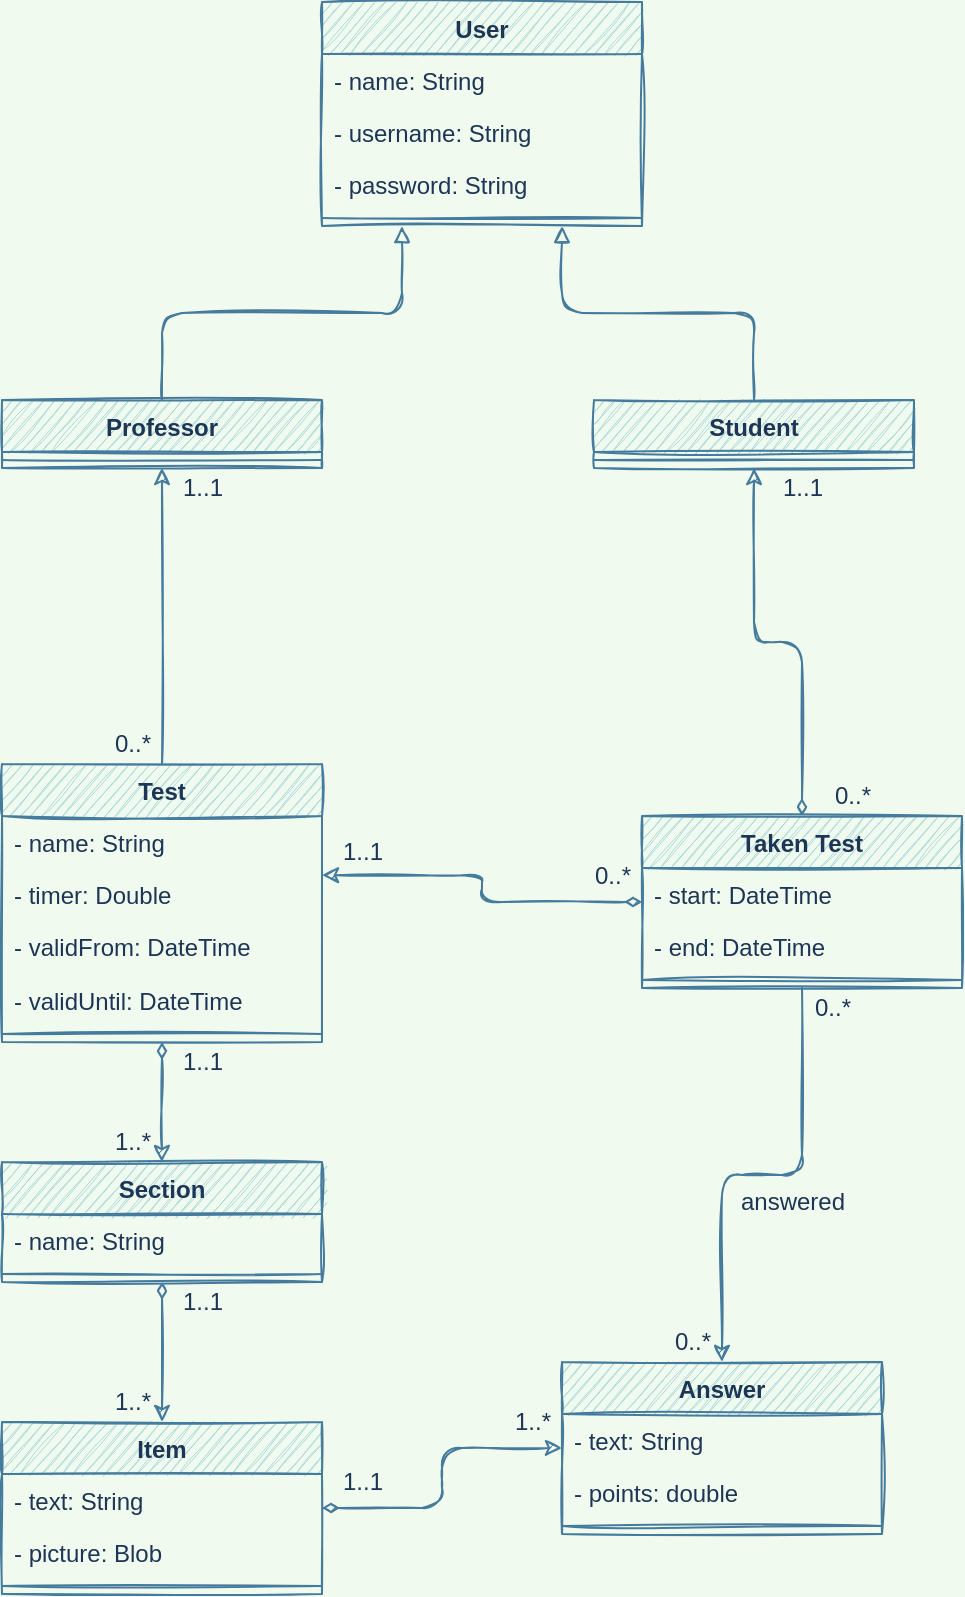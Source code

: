 <mxfile version="15.4.0" type="device"><diagram id="C5RBs43oDa-KdzZeNtuy" name="Page-1"><mxGraphModel dx="946" dy="594" grid="1" gridSize="10" guides="1" tooltips="1" connect="1" arrows="1" fold="1" page="1" pageScale="1" pageWidth="827" pageHeight="1169" background="#F1FAEE" math="0" shadow="0"><root><mxCell id="WIyWlLk6GJQsqaUBKTNV-0"/><mxCell id="WIyWlLk6GJQsqaUBKTNV-1" parent="WIyWlLk6GJQsqaUBKTNV-0"/><mxCell id="XVHfwJziIN32Ga-uE1S6-6" value="User" style="swimlane;fontStyle=1;align=center;verticalAlign=top;childLayout=stackLayout;horizontal=1;startSize=26;horizontalStack=0;resizeParent=1;resizeParentMax=0;resizeLast=0;collapsible=1;marginBottom=0;fillColor=#A8DADC;strokeColor=#457B9D;fontColor=#1D3557;sketch=1;" parent="WIyWlLk6GJQsqaUBKTNV-1" vertex="1"><mxGeometry x="270" y="170" width="160" height="112" as="geometry"/></mxCell><mxCell id="XVHfwJziIN32Ga-uE1S6-30" value="- name: String" style="text;strokeColor=none;fillColor=none;align=left;verticalAlign=top;spacingLeft=4;spacingRight=4;overflow=hidden;rotatable=0;points=[[0,0.5],[1,0.5]];portConstraint=eastwest;fontColor=#1D3557;sketch=1;" parent="XVHfwJziIN32Ga-uE1S6-6" vertex="1"><mxGeometry y="26" width="160" height="26" as="geometry"/></mxCell><mxCell id="XVHfwJziIN32Ga-uE1S6-31" value="- username: String" style="text;strokeColor=none;fillColor=none;align=left;verticalAlign=top;spacingLeft=4;spacingRight=4;overflow=hidden;rotatable=0;points=[[0,0.5],[1,0.5]];portConstraint=eastwest;fontColor=#1D3557;sketch=1;" parent="XVHfwJziIN32Ga-uE1S6-6" vertex="1"><mxGeometry y="52" width="160" height="26" as="geometry"/></mxCell><mxCell id="XVHfwJziIN32Ga-uE1S6-32" value="- password: String" style="text;strokeColor=none;fillColor=none;align=left;verticalAlign=top;spacingLeft=4;spacingRight=4;overflow=hidden;rotatable=0;points=[[0,0.5],[1,0.5]];portConstraint=eastwest;fontColor=#1D3557;sketch=1;" parent="XVHfwJziIN32Ga-uE1S6-6" vertex="1"><mxGeometry y="78" width="160" height="26" as="geometry"/></mxCell><mxCell id="XVHfwJziIN32Ga-uE1S6-8" value="" style="line;strokeWidth=1;fillColor=none;align=left;verticalAlign=middle;spacingTop=-1;spacingLeft=3;spacingRight=3;rotatable=0;labelPosition=right;points=[];portConstraint=eastwest;strokeColor=#457B9D;fontColor=#1D3557;labelBackgroundColor=#F1FAEE;sketch=1;" parent="XVHfwJziIN32Ga-uE1S6-6" vertex="1"><mxGeometry y="104" width="160" height="8" as="geometry"/></mxCell><mxCell id="XVHfwJziIN32Ga-uE1S6-19" style="edgeStyle=orthogonalEdgeStyle;orthogonalLoop=1;jettySize=auto;html=1;entryX=0.25;entryY=1;entryDx=0;entryDy=0;endArrow=block;endFill=0;strokeColor=#457B9D;fontColor=#1D3557;labelBackgroundColor=#F1FAEE;sketch=1;" parent="WIyWlLk6GJQsqaUBKTNV-1" source="XVHfwJziIN32Ga-uE1S6-11" target="XVHfwJziIN32Ga-uE1S6-6" edge="1"><mxGeometry relative="1" as="geometry"/></mxCell><mxCell id="XVHfwJziIN32Ga-uE1S6-11" value="Professor" style="swimlane;fontStyle=1;align=center;verticalAlign=top;childLayout=stackLayout;horizontal=1;startSize=26;horizontalStack=0;resizeParent=1;resizeParentMax=0;resizeLast=0;collapsible=1;marginBottom=0;fillColor=#A8DADC;strokeColor=#457B9D;fontColor=#1D3557;sketch=1;" parent="WIyWlLk6GJQsqaUBKTNV-1" vertex="1"><mxGeometry x="110" y="369" width="160" height="34" as="geometry"/></mxCell><mxCell id="XVHfwJziIN32Ga-uE1S6-13" value="" style="line;strokeWidth=1;fillColor=none;align=left;verticalAlign=middle;spacingTop=-1;spacingLeft=3;spacingRight=3;rotatable=0;labelPosition=right;points=[];portConstraint=eastwest;strokeColor=#457B9D;fontColor=#1D3557;labelBackgroundColor=#F1FAEE;sketch=1;" parent="XVHfwJziIN32Ga-uE1S6-11" vertex="1"><mxGeometry y="26" width="160" height="8" as="geometry"/></mxCell><mxCell id="XVHfwJziIN32Ga-uE1S6-20" style="edgeStyle=orthogonalEdgeStyle;orthogonalLoop=1;jettySize=auto;html=1;entryX=0.75;entryY=1;entryDx=0;entryDy=0;endArrow=block;endFill=0;strokeColor=#457B9D;fontColor=#1D3557;labelBackgroundColor=#F1FAEE;sketch=1;" parent="WIyWlLk6GJQsqaUBKTNV-1" source="XVHfwJziIN32Ga-uE1S6-15" target="XVHfwJziIN32Ga-uE1S6-6" edge="1"><mxGeometry relative="1" as="geometry"/></mxCell><mxCell id="XVHfwJziIN32Ga-uE1S6-15" value="Student" style="swimlane;fontStyle=1;align=center;verticalAlign=top;childLayout=stackLayout;horizontal=1;startSize=26;horizontalStack=0;resizeParent=1;resizeParentMax=0;resizeLast=0;collapsible=1;marginBottom=0;fillColor=#A8DADC;strokeColor=#457B9D;fontColor=#1D3557;sketch=1;" parent="WIyWlLk6GJQsqaUBKTNV-1" vertex="1"><mxGeometry x="406" y="369" width="160" height="34" as="geometry"/></mxCell><mxCell id="XVHfwJziIN32Ga-uE1S6-17" value="" style="line;strokeWidth=1;fillColor=none;align=left;verticalAlign=middle;spacingTop=-1;spacingLeft=3;spacingRight=3;rotatable=0;labelPosition=right;points=[];portConstraint=eastwest;strokeColor=#457B9D;fontColor=#1D3557;labelBackgroundColor=#F1FAEE;sketch=1;" parent="XVHfwJziIN32Ga-uE1S6-15" vertex="1"><mxGeometry y="26" width="160" height="8" as="geometry"/></mxCell><mxCell id="XVHfwJziIN32Ga-uE1S6-45" style="edgeStyle=orthogonalEdgeStyle;orthogonalLoop=1;jettySize=auto;html=1;entryX=0.5;entryY=1;entryDx=0;entryDy=0;endArrow=classic;endFill=1;exitX=0.5;exitY=0;exitDx=0;exitDy=0;strokeColor=#457B9D;fontColor=#1D3557;labelBackgroundColor=#F1FAEE;sketch=1;" parent="WIyWlLk6GJQsqaUBKTNV-1" source="XVHfwJziIN32Ga-uE1S6-25" target="XVHfwJziIN32Ga-uE1S6-11" edge="1"><mxGeometry relative="1" as="geometry"><mxPoint x="200" y="530" as="sourcePoint"/></mxGeometry></mxCell><mxCell id="-p77XGddVzOUsfo-0xuC-7" style="edgeStyle=orthogonalEdgeStyle;orthogonalLoop=1;jettySize=auto;html=1;entryX=0.5;entryY=0;entryDx=0;entryDy=0;startArrow=diamondThin;startFill=1;strokeColor=#457B9D;fontColor=#1D3557;labelBackgroundColor=#F1FAEE;sketch=1;" edge="1" parent="WIyWlLk6GJQsqaUBKTNV-1" source="XVHfwJziIN32Ga-uE1S6-25" target="-p77XGddVzOUsfo-0xuC-0"><mxGeometry relative="1" as="geometry"/></mxCell><mxCell id="XVHfwJziIN32Ga-uE1S6-25" value="Test" style="swimlane;fontStyle=1;align=center;verticalAlign=top;childLayout=stackLayout;horizontal=1;startSize=26;horizontalStack=0;resizeParent=1;resizeParentMax=0;resizeLast=0;collapsible=1;marginBottom=0;fillColor=#A8DADC;strokeColor=#457B9D;fontColor=#1D3557;sketch=1;" parent="WIyWlLk6GJQsqaUBKTNV-1" vertex="1"><mxGeometry x="110" y="551" width="160" height="139" as="geometry"/></mxCell><mxCell id="XVHfwJziIN32Ga-uE1S6-61" value="- name: String" style="text;strokeColor=none;fillColor=none;align=left;verticalAlign=top;spacingLeft=4;spacingRight=4;overflow=hidden;rotatable=0;points=[[0,0.5],[1,0.5]];portConstraint=eastwest;fontColor=#1D3557;sketch=1;" parent="XVHfwJziIN32Ga-uE1S6-25" vertex="1"><mxGeometry y="26" width="160" height="26" as="geometry"/></mxCell><mxCell id="-p77XGddVzOUsfo-0xuC-16" value="- timer: Double" style="text;strokeColor=none;fillColor=none;align=left;verticalAlign=top;spacingLeft=4;spacingRight=4;overflow=hidden;rotatable=0;points=[[0,0.5],[1,0.5]];portConstraint=eastwest;fontColor=#1D3557;sketch=1;" vertex="1" parent="XVHfwJziIN32Ga-uE1S6-25"><mxGeometry y="52" width="160" height="26" as="geometry"/></mxCell><mxCell id="-p77XGddVzOUsfo-0xuC-14" value="- validFrom: DateTime" style="text;strokeColor=none;fillColor=none;align=left;verticalAlign=top;spacingLeft=4;spacingRight=4;overflow=hidden;rotatable=0;points=[[0,0.5],[1,0.5]];portConstraint=eastwest;fontColor=#1D3557;sketch=1;" vertex="1" parent="XVHfwJziIN32Ga-uE1S6-25"><mxGeometry y="78" width="160" height="27" as="geometry"/></mxCell><mxCell id="XVHfwJziIN32Ga-uE1S6-29" value="- validUntil: DateTime" style="text;strokeColor=none;fillColor=none;align=left;verticalAlign=top;spacingLeft=4;spacingRight=4;overflow=hidden;rotatable=0;points=[[0,0.5],[1,0.5]];portConstraint=eastwest;fontColor=#1D3557;sketch=1;" parent="XVHfwJziIN32Ga-uE1S6-25" vertex="1"><mxGeometry y="105" width="160" height="26" as="geometry"/></mxCell><mxCell id="XVHfwJziIN32Ga-uE1S6-27" value="" style="line;strokeWidth=1;fillColor=none;align=left;verticalAlign=middle;spacingTop=-1;spacingLeft=3;spacingRight=3;rotatable=0;labelPosition=right;points=[];portConstraint=eastwest;strokeColor=#457B9D;fontColor=#1D3557;labelBackgroundColor=#F1FAEE;sketch=1;" parent="XVHfwJziIN32Ga-uE1S6-25" vertex="1"><mxGeometry y="131" width="160" height="8" as="geometry"/></mxCell><mxCell id="XVHfwJziIN32Ga-uE1S6-33" value="Item" style="swimlane;fontStyle=1;align=center;verticalAlign=top;childLayout=stackLayout;horizontal=1;startSize=26;horizontalStack=0;resizeParent=1;resizeParentMax=0;resizeLast=0;collapsible=1;marginBottom=0;fillColor=#A8DADC;strokeColor=#457B9D;fontColor=#1D3557;sketch=1;" parent="WIyWlLk6GJQsqaUBKTNV-1" vertex="1"><mxGeometry x="110" y="880" width="160" height="86" as="geometry"/></mxCell><mxCell id="XVHfwJziIN32Ga-uE1S6-41" value="- text: String" style="text;strokeColor=none;fillColor=none;align=left;verticalAlign=top;spacingLeft=4;spacingRight=4;overflow=hidden;rotatable=0;points=[[0,0.5],[1,0.5]];portConstraint=eastwest;fontColor=#1D3557;sketch=1;" parent="XVHfwJziIN32Ga-uE1S6-33" vertex="1"><mxGeometry y="26" width="160" height="26" as="geometry"/></mxCell><mxCell id="XVHfwJziIN32Ga-uE1S6-34" value="- picture: Blob" style="text;strokeColor=none;fillColor=none;align=left;verticalAlign=top;spacingLeft=4;spacingRight=4;overflow=hidden;rotatable=0;points=[[0,0.5],[1,0.5]];portConstraint=eastwest;fontColor=#1D3557;sketch=1;" parent="XVHfwJziIN32Ga-uE1S6-33" vertex="1"><mxGeometry y="52" width="160" height="26" as="geometry"/></mxCell><mxCell id="XVHfwJziIN32Ga-uE1S6-35" value="" style="line;strokeWidth=1;fillColor=none;align=left;verticalAlign=middle;spacingTop=-1;spacingLeft=3;spacingRight=3;rotatable=0;labelPosition=right;points=[];portConstraint=eastwest;strokeColor=#457B9D;fontColor=#1D3557;labelBackgroundColor=#F1FAEE;sketch=1;" parent="XVHfwJziIN32Ga-uE1S6-33" vertex="1"><mxGeometry y="78" width="160" height="8" as="geometry"/></mxCell><mxCell id="XVHfwJziIN32Ga-uE1S6-37" value="Answer" style="swimlane;fontStyle=1;align=center;verticalAlign=top;childLayout=stackLayout;horizontal=1;startSize=26;horizontalStack=0;resizeParent=1;resizeParentMax=0;resizeLast=0;collapsible=1;marginBottom=0;fillColor=#A8DADC;strokeColor=#457B9D;fontColor=#1D3557;sketch=1;" parent="WIyWlLk6GJQsqaUBKTNV-1" vertex="1"><mxGeometry x="390" y="850" width="160" height="86" as="geometry"/></mxCell><mxCell id="XVHfwJziIN32Ga-uE1S6-38" value="- text: String" style="text;strokeColor=none;fillColor=none;align=left;verticalAlign=top;spacingLeft=4;spacingRight=4;overflow=hidden;rotatable=0;points=[[0,0.5],[1,0.5]];portConstraint=eastwest;fontColor=#1D3557;sketch=1;" parent="XVHfwJziIN32Ga-uE1S6-37" vertex="1"><mxGeometry y="26" width="160" height="26" as="geometry"/></mxCell><mxCell id="XVHfwJziIN32Ga-uE1S6-44" value="- points: double" style="text;strokeColor=none;fillColor=none;align=left;verticalAlign=top;spacingLeft=4;spacingRight=4;overflow=hidden;rotatable=0;points=[[0,0.5],[1,0.5]];portConstraint=eastwest;fontColor=#1D3557;sketch=1;" parent="XVHfwJziIN32Ga-uE1S6-37" vertex="1"><mxGeometry y="52" width="160" height="26" as="geometry"/></mxCell><mxCell id="XVHfwJziIN32Ga-uE1S6-39" value="" style="line;strokeWidth=1;fillColor=none;align=left;verticalAlign=middle;spacingTop=-1;spacingLeft=3;spacingRight=3;rotatable=0;labelPosition=right;points=[];portConstraint=eastwest;strokeColor=#457B9D;fontColor=#1D3557;labelBackgroundColor=#F1FAEE;sketch=1;" parent="XVHfwJziIN32Ga-uE1S6-37" vertex="1"><mxGeometry y="78" width="160" height="8" as="geometry"/></mxCell><mxCell id="XVHfwJziIN32Ga-uE1S6-49" value="1..1" style="text;html=1;align=center;verticalAlign=middle;resizable=0;points=[];autosize=1;strokeColor=none;fillColor=none;fontColor=#1D3557;sketch=1;" parent="WIyWlLk6GJQsqaUBKTNV-1" vertex="1"><mxGeometry x="190" y="403" width="40" height="20" as="geometry"/></mxCell><mxCell id="XVHfwJziIN32Ga-uE1S6-50" value="0..*" style="text;html=1;align=center;verticalAlign=middle;resizable=0;points=[];autosize=1;strokeColor=none;fillColor=none;fontColor=#1D3557;sketch=1;" parent="WIyWlLk6GJQsqaUBKTNV-1" vertex="1"><mxGeometry x="160" y="531" width="30" height="20" as="geometry"/></mxCell><mxCell id="XVHfwJziIN32Ga-uE1S6-59" style="edgeStyle=orthogonalEdgeStyle;orthogonalLoop=1;jettySize=auto;html=1;entryX=1;entryY=0.4;entryDx=0;entryDy=0;entryPerimeter=0;endArrow=classic;endFill=1;startArrow=diamondThin;startFill=1;strokeColor=#457B9D;fontColor=#1D3557;labelBackgroundColor=#F1FAEE;sketch=1;" parent="WIyWlLk6GJQsqaUBKTNV-1" source="XVHfwJziIN32Ga-uE1S6-55" target="XVHfwJziIN32Ga-uE1S6-25" edge="1"><mxGeometry relative="1" as="geometry"/></mxCell><mxCell id="XVHfwJziIN32Ga-uE1S6-60" style="edgeStyle=orthogonalEdgeStyle;orthogonalLoop=1;jettySize=auto;html=1;entryX=0.5;entryY=1;entryDx=0;entryDy=0;startArrow=diamondThin;startFill=1;endArrow=classic;endFill=1;strokeColor=#457B9D;fontColor=#1D3557;labelBackgroundColor=#F1FAEE;sketch=1;" parent="WIyWlLk6GJQsqaUBKTNV-1" source="XVHfwJziIN32Ga-uE1S6-55" target="XVHfwJziIN32Ga-uE1S6-15" edge="1"><mxGeometry relative="1" as="geometry"/></mxCell><mxCell id="-p77XGddVzOUsfo-0xuC-19" style="edgeStyle=orthogonalEdgeStyle;orthogonalLoop=1;jettySize=auto;html=1;startArrow=none;startFill=0;strokeColor=#457B9D;fontColor=#1D3557;labelBackgroundColor=#F1FAEE;sketch=1;" edge="1" parent="WIyWlLk6GJQsqaUBKTNV-1" source="XVHfwJziIN32Ga-uE1S6-55" target="XVHfwJziIN32Ga-uE1S6-37"><mxGeometry relative="1" as="geometry"/></mxCell><mxCell id="XVHfwJziIN32Ga-uE1S6-55" value="Taken Test" style="swimlane;fontStyle=1;align=center;verticalAlign=top;childLayout=stackLayout;horizontal=1;startSize=26;horizontalStack=0;resizeParent=1;resizeParentMax=0;resizeLast=0;collapsible=1;marginBottom=0;fillColor=#A8DADC;strokeColor=#457B9D;fontColor=#1D3557;sketch=1;" parent="WIyWlLk6GJQsqaUBKTNV-1" vertex="1"><mxGeometry x="430" y="577" width="160" height="86" as="geometry"/></mxCell><mxCell id="XVHfwJziIN32Ga-uE1S6-56" value="- start: DateTime" style="text;strokeColor=none;fillColor=none;align=left;verticalAlign=top;spacingLeft=4;spacingRight=4;overflow=hidden;rotatable=0;points=[[0,0.5],[1,0.5]];portConstraint=eastwest;fontColor=#1D3557;sketch=1;" parent="XVHfwJziIN32Ga-uE1S6-55" vertex="1"><mxGeometry y="26" width="160" height="26" as="geometry"/></mxCell><mxCell id="XVHfwJziIN32Ga-uE1S6-57" value="- end: DateTime" style="text;strokeColor=none;fillColor=none;align=left;verticalAlign=top;spacingLeft=4;spacingRight=4;overflow=hidden;rotatable=0;points=[[0,0.5],[1,0.5]];portConstraint=eastwest;fontColor=#1D3557;sketch=1;" parent="XVHfwJziIN32Ga-uE1S6-55" vertex="1"><mxGeometry y="52" width="160" height="26" as="geometry"/></mxCell><mxCell id="XVHfwJziIN32Ga-uE1S6-58" value="" style="line;strokeWidth=1;fillColor=none;align=left;verticalAlign=middle;spacingTop=-1;spacingLeft=3;spacingRight=3;rotatable=0;labelPosition=right;points=[];portConstraint=eastwest;strokeColor=#457B9D;fontColor=#1D3557;labelBackgroundColor=#F1FAEE;sketch=1;" parent="XVHfwJziIN32Ga-uE1S6-55" vertex="1"><mxGeometry y="78" width="160" height="8" as="geometry"/></mxCell><mxCell id="XVHfwJziIN32Ga-uE1S6-67" value="1..1" style="text;html=1;align=center;verticalAlign=middle;resizable=0;points=[];autosize=1;strokeColor=none;fillColor=none;fontColor=#1D3557;sketch=1;" parent="WIyWlLk6GJQsqaUBKTNV-1" vertex="1"><mxGeometry x="270" y="585" width="40" height="20" as="geometry"/></mxCell><mxCell id="XVHfwJziIN32Ga-uE1S6-68" value="0..*" style="text;html=1;align=center;verticalAlign=middle;resizable=0;points=[];autosize=1;strokeColor=none;fillColor=none;fontColor=#1D3557;sketch=1;" parent="WIyWlLk6GJQsqaUBKTNV-1" vertex="1"><mxGeometry x="400" y="597" width="30" height="20" as="geometry"/></mxCell><mxCell id="XVHfwJziIN32Ga-uE1S6-69" value="1..1" style="text;html=1;align=center;verticalAlign=middle;resizable=0;points=[];autosize=1;strokeColor=none;fillColor=none;fontColor=#1D3557;sketch=1;" parent="WIyWlLk6GJQsqaUBKTNV-1" vertex="1"><mxGeometry x="490" y="403" width="40" height="20" as="geometry"/></mxCell><mxCell id="XVHfwJziIN32Ga-uE1S6-70" value="0..*" style="text;html=1;align=center;verticalAlign=middle;resizable=0;points=[];autosize=1;strokeColor=none;fillColor=none;fontColor=#1D3557;sketch=1;" parent="WIyWlLk6GJQsqaUBKTNV-1" vertex="1"><mxGeometry x="520" y="557" width="30" height="20" as="geometry"/></mxCell><mxCell id="-p77XGddVzOUsfo-0xuC-11" style="edgeStyle=orthogonalEdgeStyle;orthogonalLoop=1;jettySize=auto;html=1;entryX=0.5;entryY=0;entryDx=0;entryDy=0;startArrow=diamondThin;startFill=1;strokeColor=#457B9D;fontColor=#1D3557;labelBackgroundColor=#F1FAEE;sketch=1;" edge="1" parent="WIyWlLk6GJQsqaUBKTNV-1" source="-p77XGddVzOUsfo-0xuC-0" target="XVHfwJziIN32Ga-uE1S6-33"><mxGeometry relative="1" as="geometry"/></mxCell><mxCell id="-p77XGddVzOUsfo-0xuC-0" value="Section" style="swimlane;fontStyle=1;align=center;verticalAlign=top;childLayout=stackLayout;horizontal=1;startSize=26;horizontalStack=0;resizeParent=1;resizeParentMax=0;resizeLast=0;collapsible=1;marginBottom=0;fillColor=#A8DADC;strokeColor=#457B9D;fontColor=#1D3557;sketch=1;" vertex="1" parent="WIyWlLk6GJQsqaUBKTNV-1"><mxGeometry x="110" y="750" width="160" height="60" as="geometry"/></mxCell><mxCell id="-p77XGddVzOUsfo-0xuC-10" value="- name: String" style="text;strokeColor=none;fillColor=none;align=left;verticalAlign=top;spacingLeft=4;spacingRight=4;overflow=hidden;rotatable=0;points=[[0,0.5],[1,0.5]];portConstraint=eastwest;fontColor=#1D3557;sketch=1;" vertex="1" parent="-p77XGddVzOUsfo-0xuC-0"><mxGeometry y="26" width="160" height="26" as="geometry"/></mxCell><mxCell id="-p77XGddVzOUsfo-0xuC-2" value="" style="line;strokeWidth=1;fillColor=none;align=left;verticalAlign=middle;spacingTop=-1;spacingLeft=3;spacingRight=3;rotatable=0;labelPosition=right;points=[];portConstraint=eastwest;strokeColor=#457B9D;fontColor=#1D3557;labelBackgroundColor=#F1FAEE;sketch=1;" vertex="1" parent="-p77XGddVzOUsfo-0xuC-0"><mxGeometry y="52" width="160" height="8" as="geometry"/></mxCell><mxCell id="-p77XGddVzOUsfo-0xuC-8" value="1..*" style="text;html=1;align=center;verticalAlign=middle;resizable=0;points=[];autosize=1;strokeColor=none;fillColor=none;fontColor=#1D3557;sketch=1;" vertex="1" parent="WIyWlLk6GJQsqaUBKTNV-1"><mxGeometry x="160" y="730" width="30" height="20" as="geometry"/></mxCell><mxCell id="-p77XGddVzOUsfo-0xuC-9" value="1..1" style="text;html=1;align=center;verticalAlign=middle;resizable=0;points=[];autosize=1;strokeColor=none;fillColor=none;fontColor=#1D3557;sketch=1;" vertex="1" parent="WIyWlLk6GJQsqaUBKTNV-1"><mxGeometry x="190" y="690" width="40" height="20" as="geometry"/></mxCell><mxCell id="-p77XGddVzOUsfo-0xuC-12" value="1..1" style="text;html=1;align=center;verticalAlign=middle;resizable=0;points=[];autosize=1;strokeColor=none;fillColor=none;fontColor=#1D3557;sketch=1;" vertex="1" parent="WIyWlLk6GJQsqaUBKTNV-1"><mxGeometry x="190" y="810" width="40" height="20" as="geometry"/></mxCell><mxCell id="-p77XGddVzOUsfo-0xuC-13" value="1..*" style="text;html=1;align=center;verticalAlign=middle;resizable=0;points=[];autosize=1;strokeColor=none;fillColor=none;fontColor=#1D3557;sketch=1;" vertex="1" parent="WIyWlLk6GJQsqaUBKTNV-1"><mxGeometry x="160" y="860" width="30" height="20" as="geometry"/></mxCell><mxCell id="-p77XGddVzOUsfo-0xuC-15" style="edgeStyle=orthogonalEdgeStyle;orthogonalLoop=1;jettySize=auto;html=1;startArrow=diamondThin;startFill=1;strokeColor=#457B9D;fontColor=#1D3557;labelBackgroundColor=#F1FAEE;sketch=1;" edge="1" parent="WIyWlLk6GJQsqaUBKTNV-1" source="XVHfwJziIN32Ga-uE1S6-33" target="XVHfwJziIN32Ga-uE1S6-37"><mxGeometry relative="1" as="geometry"/></mxCell><mxCell id="-p77XGddVzOUsfo-0xuC-17" value="1..1" style="text;html=1;align=center;verticalAlign=middle;resizable=0;points=[];autosize=1;strokeColor=none;fillColor=none;fontColor=#1D3557;sketch=1;" vertex="1" parent="WIyWlLk6GJQsqaUBKTNV-1"><mxGeometry x="270" y="900" width="40" height="20" as="geometry"/></mxCell><mxCell id="-p77XGddVzOUsfo-0xuC-18" value="1..*" style="text;html=1;align=center;verticalAlign=middle;resizable=0;points=[];autosize=1;strokeColor=none;fillColor=none;fontColor=#1D3557;sketch=1;" vertex="1" parent="WIyWlLk6GJQsqaUBKTNV-1"><mxGeometry x="360" y="870" width="30" height="20" as="geometry"/></mxCell><mxCell id="-p77XGddVzOUsfo-0xuC-20" value="answered" style="text;html=1;align=center;verticalAlign=middle;resizable=0;points=[];autosize=1;strokeColor=none;fillColor=none;fontColor=#1D3557;sketch=1;" vertex="1" parent="WIyWlLk6GJQsqaUBKTNV-1"><mxGeometry x="470" y="760" width="70" height="20" as="geometry"/></mxCell><mxCell id="-p77XGddVzOUsfo-0xuC-21" value="0..*" style="text;html=1;align=center;verticalAlign=middle;resizable=0;points=[];autosize=1;strokeColor=none;fillColor=none;fontColor=#1D3557;sketch=1;" vertex="1" parent="WIyWlLk6GJQsqaUBKTNV-1"><mxGeometry x="510" y="663" width="30" height="20" as="geometry"/></mxCell><mxCell id="-p77XGddVzOUsfo-0xuC-22" value="0..*" style="text;html=1;align=center;verticalAlign=middle;resizable=0;points=[];autosize=1;strokeColor=none;fillColor=none;fontColor=#1D3557;sketch=1;" vertex="1" parent="WIyWlLk6GJQsqaUBKTNV-1"><mxGeometry x="440" y="830" width="30" height="20" as="geometry"/></mxCell></root></mxGraphModel></diagram></mxfile>